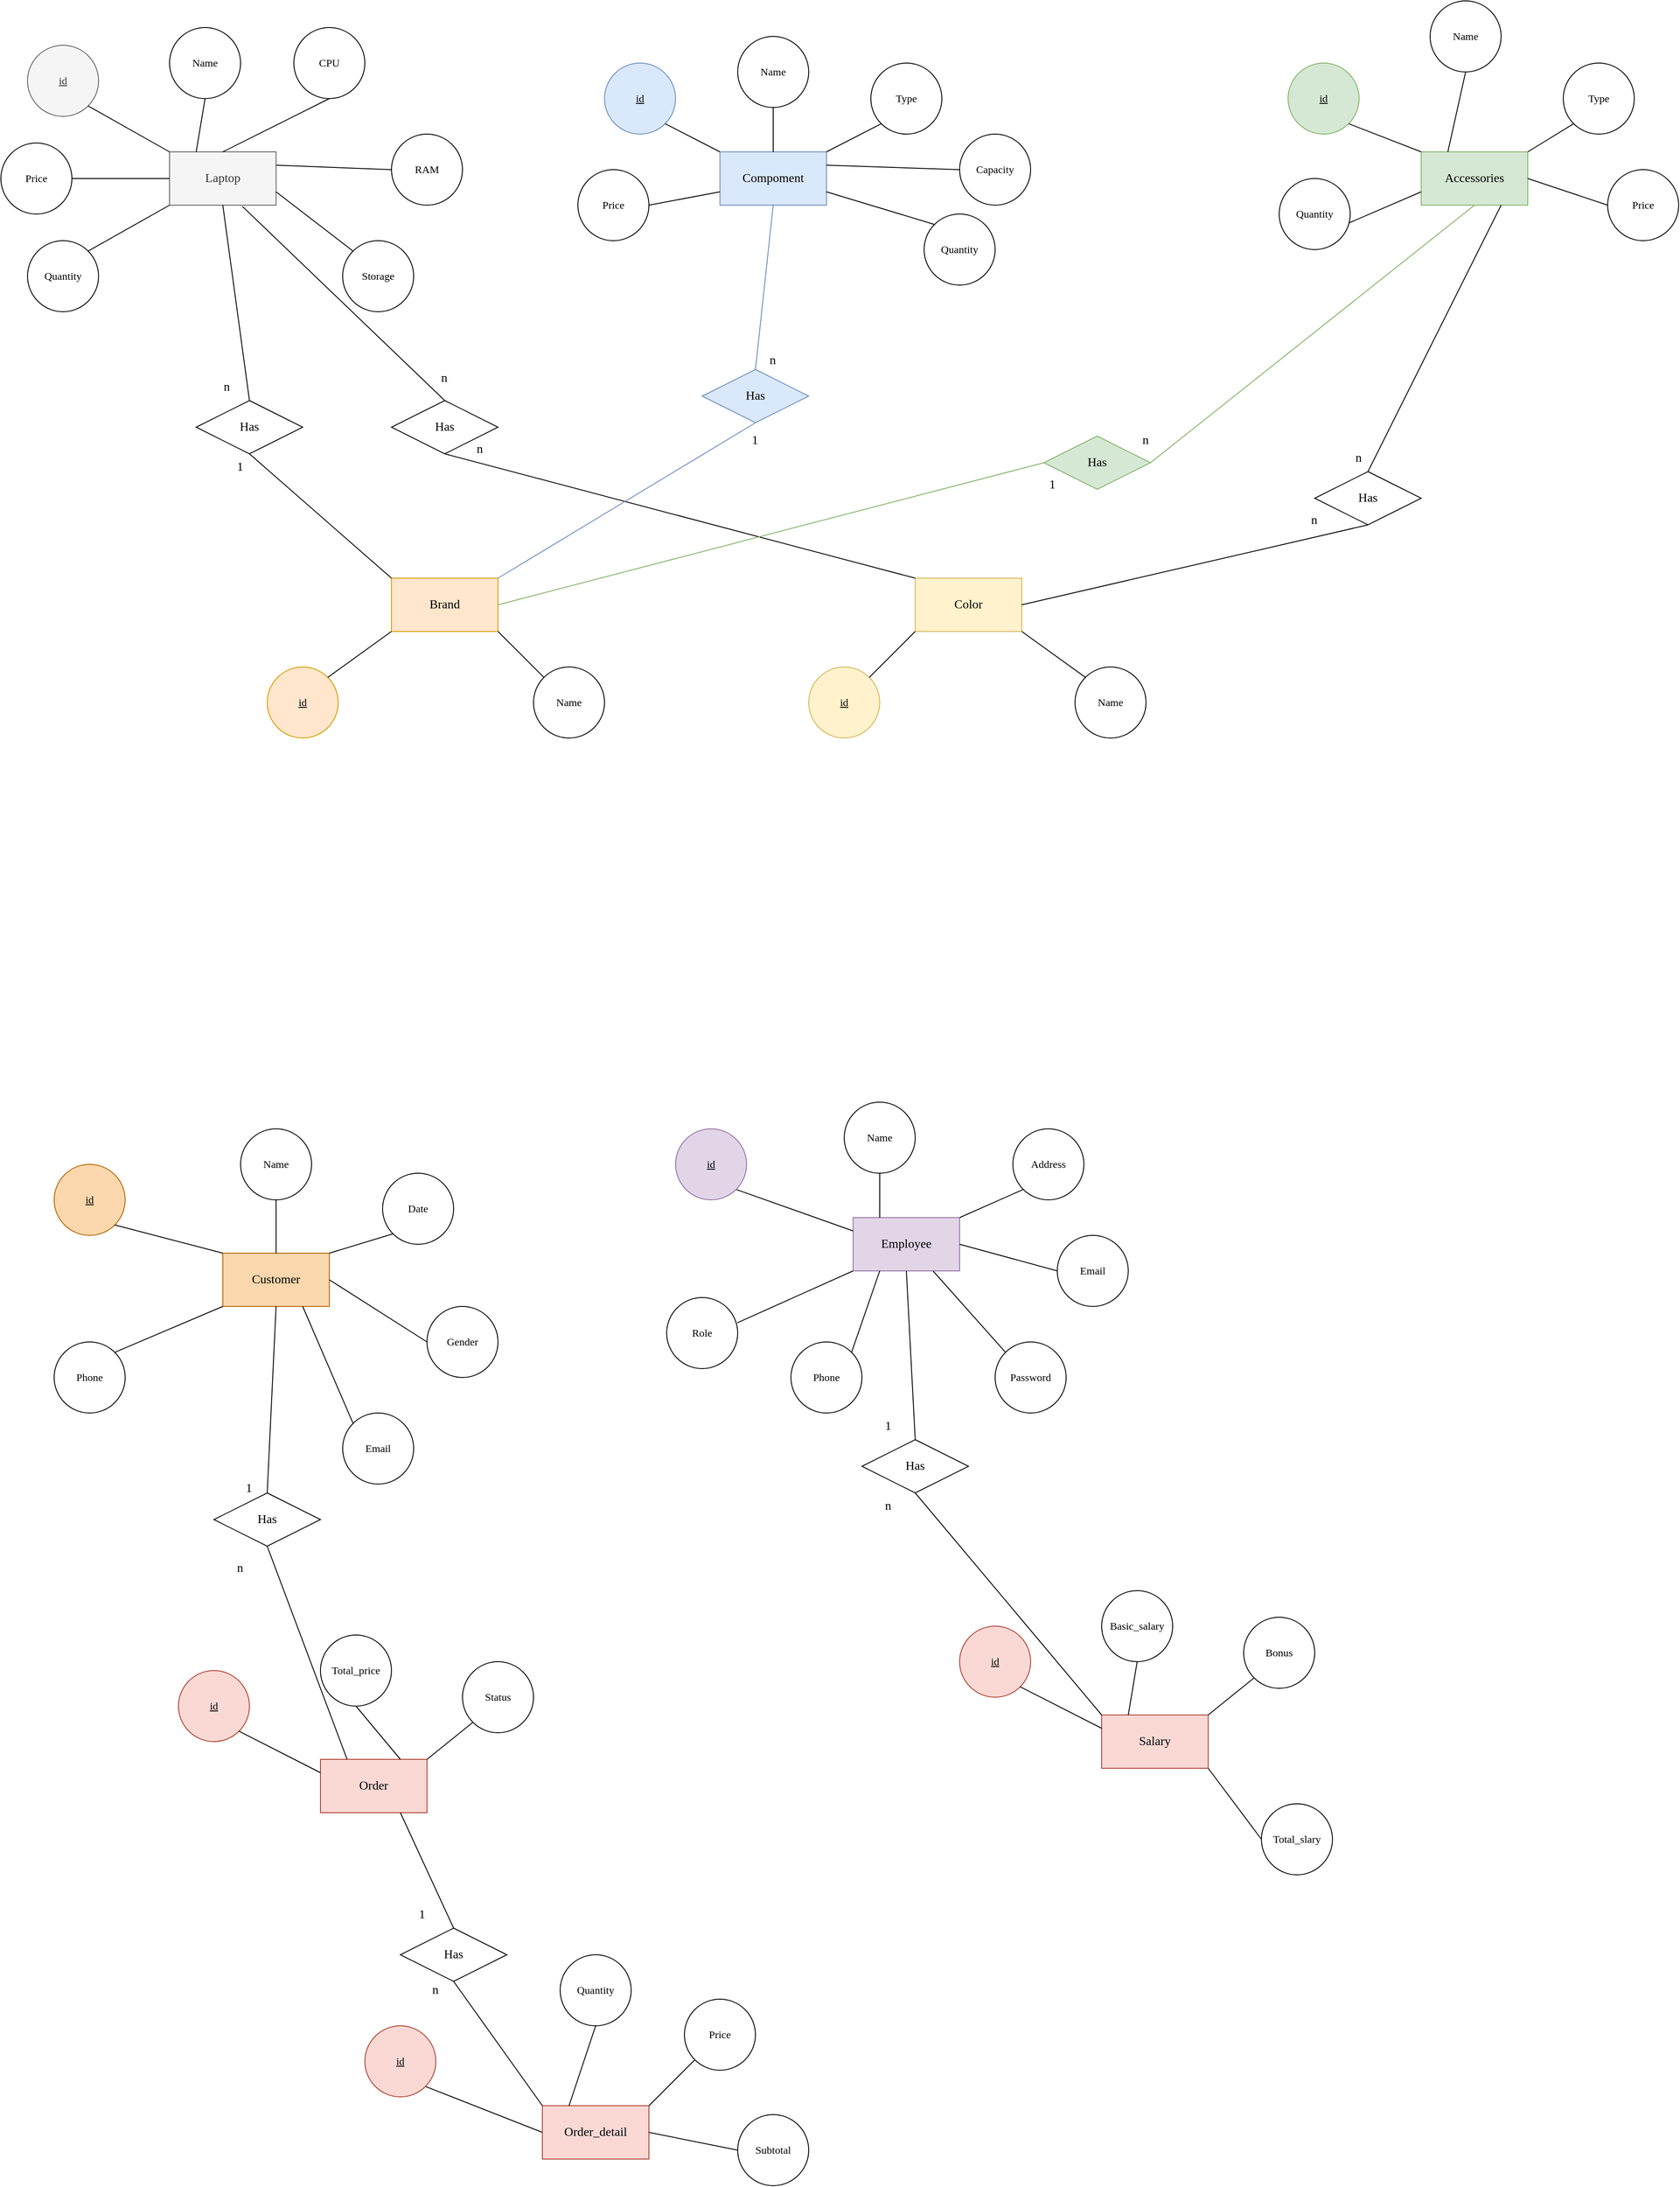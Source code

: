 <mxfile version="26.0.15">
  <diagram name="Page-1" id="Sclz0jZE_Oql-sQ_gy0H">
    <mxGraphModel dx="6586" dy="3144" grid="1" gridSize="10" guides="1" tooltips="1" connect="1" arrows="1" fold="1" page="1" pageScale="1" pageWidth="850" pageHeight="1100" math="0" shadow="0">
      <root>
        <mxCell id="0" />
        <mxCell id="1" parent="0" />
        <mxCell id="-39aGfQmlGwq7Vqm4Gj2-2" value="Laptop" style="rounded=0;whiteSpace=wrap;html=1;fontFamily=Times New Roman;fontSize=14;fillColor=#f5f5f5;fontColor=#333333;strokeColor=#666666;" parent="1" vertex="1">
          <mxGeometry x="-620" y="620" width="120" height="60" as="geometry" />
        </mxCell>
        <mxCell id="-39aGfQmlGwq7Vqm4Gj2-3" value="Compoment" style="rounded=0;whiteSpace=wrap;html=1;fontFamily=Times New Roman;fontSize=14;fillColor=#dae8fc;strokeColor=#6c8ebf;" parent="1" vertex="1">
          <mxGeometry y="620" width="120" height="60" as="geometry" />
        </mxCell>
        <mxCell id="-39aGfQmlGwq7Vqm4Gj2-4" value="Accessories" style="rounded=0;whiteSpace=wrap;html=1;fontFamily=Times New Roman;fontSize=14;fillColor=#d5e8d4;strokeColor=#82b366;" parent="1" vertex="1">
          <mxGeometry x="790" y="620" width="120" height="60" as="geometry" />
        </mxCell>
        <mxCell id="-39aGfQmlGwq7Vqm4Gj2-5" value="Brand" style="rounded=0;whiteSpace=wrap;html=1;fontFamily=Times New Roman;fontSize=14;fillColor=#ffe6cc;strokeColor=#d79b00;" parent="1" vertex="1">
          <mxGeometry x="-370" y="1100" width="120" height="60" as="geometry" />
        </mxCell>
        <mxCell id="-39aGfQmlGwq7Vqm4Gj2-6" value="Color" style="rounded=0;whiteSpace=wrap;html=1;fontFamily=Times New Roman;fontSize=14;fillColor=#fff2cc;strokeColor=#d6b656;" parent="1" vertex="1">
          <mxGeometry x="220" y="1100" width="120" height="60" as="geometry" />
        </mxCell>
        <mxCell id="-39aGfQmlGwq7Vqm4Gj2-8" value="Customer" style="rounded=0;whiteSpace=wrap;html=1;fontFamily=Times New Roman;fontSize=14;fillColor=#fad7ac;strokeColor=#b46504;" parent="1" vertex="1">
          <mxGeometry x="-560" y="1860" width="120" height="60" as="geometry" />
        </mxCell>
        <mxCell id="-39aGfQmlGwq7Vqm4Gj2-10" value="Employee" style="rounded=0;whiteSpace=wrap;html=1;fontFamily=Times New Roman;fontSize=14;fillColor=#e1d5e7;strokeColor=#9673a6;" parent="1" vertex="1">
          <mxGeometry x="150" y="1820" width="120" height="60" as="geometry" />
        </mxCell>
        <mxCell id="-39aGfQmlGwq7Vqm4Gj2-15" value="&lt;u&gt;id&lt;/u&gt;" style="ellipse;whiteSpace=wrap;html=1;align=center;fontFamily=Times New Roman;fillColor=#f5f5f5;fontColor=#333333;strokeColor=#666666;" parent="1" vertex="1">
          <mxGeometry x="-780" y="500" width="80" height="80" as="geometry" />
        </mxCell>
        <mxCell id="-39aGfQmlGwq7Vqm4Gj2-16" value="Name" style="ellipse;whiteSpace=wrap;html=1;align=center;fontFamily=Times New Roman;" parent="1" vertex="1">
          <mxGeometry x="-620" y="480" width="80" height="80" as="geometry" />
        </mxCell>
        <mxCell id="-39aGfQmlGwq7Vqm4Gj2-18" value="CPU" style="ellipse;whiteSpace=wrap;html=1;align=center;fontFamily=Times New Roman;" parent="1" vertex="1">
          <mxGeometry x="-480" y="480" width="80" height="80" as="geometry" />
        </mxCell>
        <mxCell id="-39aGfQmlGwq7Vqm4Gj2-19" value="RAM" style="ellipse;whiteSpace=wrap;html=1;align=center;fontFamily=Times New Roman;" parent="1" vertex="1">
          <mxGeometry x="-370" y="600" width="80" height="80" as="geometry" />
        </mxCell>
        <mxCell id="-39aGfQmlGwq7Vqm4Gj2-20" value="Storage" style="ellipse;whiteSpace=wrap;html=1;align=center;fontFamily=Times New Roman;" parent="1" vertex="1">
          <mxGeometry x="-425" y="720" width="80" height="80" as="geometry" />
        </mxCell>
        <mxCell id="-39aGfQmlGwq7Vqm4Gj2-21" value="Price" style="ellipse;whiteSpace=wrap;html=1;align=center;fontFamily=Times New Roman;" parent="1" vertex="1">
          <mxGeometry x="-810" y="610" width="80" height="80" as="geometry" />
        </mxCell>
        <mxCell id="-39aGfQmlGwq7Vqm4Gj2-22" value="Quantity" style="ellipse;whiteSpace=wrap;html=1;align=center;fontFamily=Times New Roman;" parent="1" vertex="1">
          <mxGeometry x="-780" y="720" width="80" height="80" as="geometry" />
        </mxCell>
        <mxCell id="-39aGfQmlGwq7Vqm4Gj2-23" value="&lt;u&gt;id&lt;/u&gt;" style="ellipse;whiteSpace=wrap;html=1;align=center;fontFamily=Times New Roman;fillColor=#dae8fc;strokeColor=#6c8ebf;" parent="1" vertex="1">
          <mxGeometry x="-130" y="520" width="80" height="80" as="geometry" />
        </mxCell>
        <mxCell id="-39aGfQmlGwq7Vqm4Gj2-24" value="Name" style="ellipse;whiteSpace=wrap;html=1;align=center;fontFamily=Times New Roman;" parent="1" vertex="1">
          <mxGeometry x="20" y="490" width="80" height="80" as="geometry" />
        </mxCell>
        <mxCell id="-39aGfQmlGwq7Vqm4Gj2-25" value="Type" style="ellipse;whiteSpace=wrap;html=1;align=center;fontFamily=Times New Roman;" parent="1" vertex="1">
          <mxGeometry x="170" y="520" width="80" height="80" as="geometry" />
        </mxCell>
        <mxCell id="-39aGfQmlGwq7Vqm4Gj2-26" value="Capacity" style="ellipse;whiteSpace=wrap;html=1;align=center;fontFamily=Times New Roman;" parent="1" vertex="1">
          <mxGeometry x="270" y="600" width="80" height="80" as="geometry" />
        </mxCell>
        <mxCell id="-39aGfQmlGwq7Vqm4Gj2-27" value="Price" style="ellipse;whiteSpace=wrap;html=1;align=center;fontFamily=Times New Roman;" parent="1" vertex="1">
          <mxGeometry x="-160" y="640" width="80" height="80" as="geometry" />
        </mxCell>
        <mxCell id="-39aGfQmlGwq7Vqm4Gj2-28" value="Quantity" style="ellipse;whiteSpace=wrap;html=1;align=center;fontFamily=Times New Roman;" parent="1" vertex="1">
          <mxGeometry x="230" y="690" width="80" height="80" as="geometry" />
        </mxCell>
        <mxCell id="-39aGfQmlGwq7Vqm4Gj2-30" value="&lt;u&gt;id&lt;/u&gt;" style="ellipse;whiteSpace=wrap;html=1;align=center;fontFamily=Times New Roman;fillColor=#d5e8d4;strokeColor=#82b366;" parent="1" vertex="1">
          <mxGeometry x="640" y="520" width="80" height="80" as="geometry" />
        </mxCell>
        <mxCell id="-39aGfQmlGwq7Vqm4Gj2-31" value="Name" style="ellipse;whiteSpace=wrap;html=1;align=center;fontFamily=Times New Roman;" parent="1" vertex="1">
          <mxGeometry x="800" y="450" width="80" height="80" as="geometry" />
        </mxCell>
        <mxCell id="-39aGfQmlGwq7Vqm4Gj2-32" value="Type" style="ellipse;whiteSpace=wrap;html=1;align=center;fontFamily=Times New Roman;" parent="1" vertex="1">
          <mxGeometry x="950" y="520" width="80" height="80" as="geometry" />
        </mxCell>
        <mxCell id="-39aGfQmlGwq7Vqm4Gj2-33" value="Price" style="ellipse;whiteSpace=wrap;html=1;align=center;fontFamily=Times New Roman;" parent="1" vertex="1">
          <mxGeometry x="1000" y="640" width="80" height="80" as="geometry" />
        </mxCell>
        <mxCell id="-39aGfQmlGwq7Vqm4Gj2-35" value="Quantity" style="ellipse;whiteSpace=wrap;html=1;align=center;fontFamily=Times New Roman;" parent="1" vertex="1">
          <mxGeometry x="630" y="650" width="80" height="80" as="geometry" />
        </mxCell>
        <mxCell id="-39aGfQmlGwq7Vqm4Gj2-36" value="&lt;u&gt;id&lt;/u&gt;" style="ellipse;whiteSpace=wrap;html=1;align=center;fontFamily=Times New Roman;fillColor=#ffe6cc;strokeColor=#d79b00;" parent="1" vertex="1">
          <mxGeometry x="-510" y="1200" width="80" height="80" as="geometry" />
        </mxCell>
        <mxCell id="-39aGfQmlGwq7Vqm4Gj2-37" value="Name" style="ellipse;whiteSpace=wrap;html=1;align=center;fontFamily=Times New Roman;" parent="1" vertex="1">
          <mxGeometry x="-210" y="1200" width="80" height="80" as="geometry" />
        </mxCell>
        <mxCell id="-39aGfQmlGwq7Vqm4Gj2-38" value="&lt;u&gt;id&lt;/u&gt;" style="ellipse;whiteSpace=wrap;html=1;align=center;fontFamily=Times New Roman;fillColor=#fff2cc;strokeColor=#d6b656;" parent="1" vertex="1">
          <mxGeometry x="100" y="1200" width="80" height="80" as="geometry" />
        </mxCell>
        <mxCell id="-39aGfQmlGwq7Vqm4Gj2-39" value="Name" style="ellipse;whiteSpace=wrap;html=1;align=center;fontFamily=Times New Roman;" parent="1" vertex="1">
          <mxGeometry x="400" y="1200" width="80" height="80" as="geometry" />
        </mxCell>
        <mxCell id="-39aGfQmlGwq7Vqm4Gj2-40" value="" style="endArrow=none;html=1;rounded=0;exitX=1;exitY=1;exitDx=0;exitDy=0;entryX=0;entryY=0;entryDx=0;entryDy=0;" parent="1" source="-39aGfQmlGwq7Vqm4Gj2-15" target="-39aGfQmlGwq7Vqm4Gj2-2" edge="1">
          <mxGeometry relative="1" as="geometry">
            <mxPoint x="80" y="900" as="sourcePoint" />
            <mxPoint x="240" y="900" as="targetPoint" />
          </mxGeometry>
        </mxCell>
        <mxCell id="-39aGfQmlGwq7Vqm4Gj2-41" value="" style="endArrow=none;html=1;rounded=0;exitX=0.5;exitY=1;exitDx=0;exitDy=0;entryX=0.25;entryY=0;entryDx=0;entryDy=0;" parent="1" source="-39aGfQmlGwq7Vqm4Gj2-16" target="-39aGfQmlGwq7Vqm4Gj2-2" edge="1">
          <mxGeometry relative="1" as="geometry">
            <mxPoint x="-702" y="578" as="sourcePoint" />
            <mxPoint x="-610" y="630" as="targetPoint" />
          </mxGeometry>
        </mxCell>
        <mxCell id="-39aGfQmlGwq7Vqm4Gj2-42" value="" style="endArrow=none;html=1;rounded=0;exitX=0.5;exitY=1;exitDx=0;exitDy=0;entryX=0.5;entryY=0;entryDx=0;entryDy=0;" parent="1" source="-39aGfQmlGwq7Vqm4Gj2-18" target="-39aGfQmlGwq7Vqm4Gj2-2" edge="1">
          <mxGeometry relative="1" as="geometry">
            <mxPoint x="-570" y="570" as="sourcePoint" />
            <mxPoint x="-580" y="630" as="targetPoint" />
          </mxGeometry>
        </mxCell>
        <mxCell id="-39aGfQmlGwq7Vqm4Gj2-43" value="" style="endArrow=none;html=1;rounded=0;exitX=0;exitY=0.5;exitDx=0;exitDy=0;entryX=1;entryY=0.25;entryDx=0;entryDy=0;" parent="1" source="-39aGfQmlGwq7Vqm4Gj2-19" target="-39aGfQmlGwq7Vqm4Gj2-2" edge="1">
          <mxGeometry relative="1" as="geometry">
            <mxPoint x="-430" y="570" as="sourcePoint" />
            <mxPoint x="-550" y="630" as="targetPoint" />
          </mxGeometry>
        </mxCell>
        <mxCell id="-39aGfQmlGwq7Vqm4Gj2-44" value="" style="endArrow=none;html=1;rounded=0;exitX=0;exitY=0;exitDx=0;exitDy=0;entryX=1;entryY=0.75;entryDx=0;entryDy=0;" parent="1" source="-39aGfQmlGwq7Vqm4Gj2-20" target="-39aGfQmlGwq7Vqm4Gj2-2" edge="1">
          <mxGeometry relative="1" as="geometry">
            <mxPoint x="-360" y="650" as="sourcePoint" />
            <mxPoint x="-490" y="645" as="targetPoint" />
          </mxGeometry>
        </mxCell>
        <mxCell id="-39aGfQmlGwq7Vqm4Gj2-45" value="" style="endArrow=none;html=1;rounded=0;exitX=1;exitY=0;exitDx=0;exitDy=0;entryX=0;entryY=1;entryDx=0;entryDy=0;" parent="1" source="-39aGfQmlGwq7Vqm4Gj2-22" target="-39aGfQmlGwq7Vqm4Gj2-2" edge="1">
          <mxGeometry relative="1" as="geometry">
            <mxPoint x="-403" y="742" as="sourcePoint" />
            <mxPoint x="-490" y="675" as="targetPoint" />
          </mxGeometry>
        </mxCell>
        <mxCell id="-39aGfQmlGwq7Vqm4Gj2-46" value="" style="endArrow=none;html=1;rounded=0;exitX=1;exitY=0.5;exitDx=0;exitDy=0;entryX=0;entryY=0.5;entryDx=0;entryDy=0;" parent="1" source="-39aGfQmlGwq7Vqm4Gj2-21" target="-39aGfQmlGwq7Vqm4Gj2-2" edge="1">
          <mxGeometry relative="1" as="geometry">
            <mxPoint x="-702" y="742" as="sourcePoint" />
            <mxPoint x="-610" y="690" as="targetPoint" />
          </mxGeometry>
        </mxCell>
        <mxCell id="-39aGfQmlGwq7Vqm4Gj2-47" value="" style="endArrow=none;html=1;rounded=0;exitX=0;exitY=0;exitDx=0;exitDy=0;entryX=0.5;entryY=1;entryDx=0;entryDy=0;" parent="1" source="-39aGfQmlGwq7Vqm4Gj2-5" target="-39aGfQmlGwq7Vqm4Gj2-50" edge="1">
          <mxGeometry relative="1" as="geometry">
            <mxPoint x="197" y="957" as="sourcePoint" />
            <mxPoint x="110" y="890" as="targetPoint" />
          </mxGeometry>
        </mxCell>
        <mxCell id="-39aGfQmlGwq7Vqm4Gj2-48" value="" style="endArrow=none;html=1;rounded=0;exitX=0;exitY=1;exitDx=0;exitDy=0;entryX=1;entryY=0;entryDx=0;entryDy=0;" parent="1" source="-39aGfQmlGwq7Vqm4Gj2-5" target="-39aGfQmlGwq7Vqm4Gj2-36" edge="1">
          <mxGeometry relative="1" as="geometry">
            <mxPoint x="207" y="967" as="sourcePoint" />
            <mxPoint x="120" y="900" as="targetPoint" />
          </mxGeometry>
        </mxCell>
        <mxCell id="-39aGfQmlGwq7Vqm4Gj2-49" value="" style="endArrow=none;html=1;rounded=0;exitX=1;exitY=1;exitDx=0;exitDy=0;entryX=0;entryY=0;entryDx=0;entryDy=0;" parent="1" source="-39aGfQmlGwq7Vqm4Gj2-5" target="-39aGfQmlGwq7Vqm4Gj2-37" edge="1">
          <mxGeometry relative="1" as="geometry">
            <mxPoint x="-360" y="1170" as="sourcePoint" />
            <mxPoint x="-432" y="1222" as="targetPoint" />
          </mxGeometry>
        </mxCell>
        <mxCell id="-39aGfQmlGwq7Vqm4Gj2-50" value="Has" style="shape=rhombus;perimeter=rhombusPerimeter;whiteSpace=wrap;html=1;align=center;fontFamily=Times New Roman;fontSize=14;" parent="1" vertex="1">
          <mxGeometry x="-590" y="900" width="120" height="60" as="geometry" />
        </mxCell>
        <mxCell id="-39aGfQmlGwq7Vqm4Gj2-51" value="" style="endArrow=none;html=1;rounded=0;exitX=0.5;exitY=0;exitDx=0;exitDy=0;entryX=0.5;entryY=1;entryDx=0;entryDy=0;" parent="1" source="-39aGfQmlGwq7Vqm4Gj2-50" target="-39aGfQmlGwq7Vqm4Gj2-2" edge="1">
          <mxGeometry relative="1" as="geometry">
            <mxPoint x="207" y="967" as="sourcePoint" />
            <mxPoint x="120" y="900" as="targetPoint" />
          </mxGeometry>
        </mxCell>
        <mxCell id="-39aGfQmlGwq7Vqm4Gj2-53" value="n" style="text;strokeColor=none;fillColor=none;spacingLeft=4;spacingRight=4;overflow=hidden;rotatable=0;points=[[0,0.5],[1,0.5]];portConstraint=eastwest;fontSize=14;whiteSpace=wrap;html=1;fontFamily=Times New Roman;" parent="1" vertex="1">
          <mxGeometry x="-565" y="870" width="40" height="30" as="geometry" />
        </mxCell>
        <mxCell id="-39aGfQmlGwq7Vqm4Gj2-54" value="1" style="text;strokeColor=none;fillColor=none;spacingLeft=4;spacingRight=4;overflow=hidden;rotatable=0;points=[[0,0.5],[1,0.5]];portConstraint=eastwest;fontSize=14;whiteSpace=wrap;html=1;fontFamily=Times New Roman;" parent="1" vertex="1">
          <mxGeometry x="-550" y="960" width="40" height="30" as="geometry" />
        </mxCell>
        <mxCell id="-39aGfQmlGwq7Vqm4Gj2-56" value="" style="endArrow=none;html=1;rounded=0;entryX=0.683;entryY=1.022;entryDx=0;entryDy=0;entryPerimeter=0;exitX=0.5;exitY=0;exitDx=0;exitDy=0;" parent="1" source="-39aGfQmlGwq7Vqm4Gj2-57" target="-39aGfQmlGwq7Vqm4Gj2-2" edge="1">
          <mxGeometry relative="1" as="geometry">
            <mxPoint x="-370" y="900" as="sourcePoint" />
            <mxPoint x="360" y="820" as="targetPoint" />
          </mxGeometry>
        </mxCell>
        <mxCell id="-39aGfQmlGwq7Vqm4Gj2-57" value="Has" style="shape=rhombus;perimeter=rhombusPerimeter;whiteSpace=wrap;html=1;align=center;fontFamily=Times New Roman;fontSize=14;" parent="1" vertex="1">
          <mxGeometry x="-370" y="900" width="120" height="60" as="geometry" />
        </mxCell>
        <mxCell id="-39aGfQmlGwq7Vqm4Gj2-58" value="" style="endArrow=none;html=1;rounded=0;entryX=0.5;entryY=0;entryDx=0;entryDy=0;exitX=0.75;exitY=1;exitDx=0;exitDy=0;" parent="1" source="-39aGfQmlGwq7Vqm4Gj2-4" target="-39aGfQmlGwq7Vqm4Gj2-83" edge="1">
          <mxGeometry relative="1" as="geometry">
            <mxPoint x="1080" y="1280" as="sourcePoint" />
            <mxPoint x="852" y="1061" as="targetPoint" />
          </mxGeometry>
        </mxCell>
        <mxCell id="-39aGfQmlGwq7Vqm4Gj2-59" value="" style="endArrow=none;html=1;rounded=0;entryX=0.5;entryY=1;entryDx=0;entryDy=0;exitX=0;exitY=0;exitDx=0;exitDy=0;" parent="1" source="-39aGfQmlGwq7Vqm4Gj2-6" target="-39aGfQmlGwq7Vqm4Gj2-57" edge="1">
          <mxGeometry relative="1" as="geometry">
            <mxPoint x="435" y="1049.5" as="sourcePoint" />
            <mxPoint x="207" y="830.5" as="targetPoint" />
          </mxGeometry>
        </mxCell>
        <mxCell id="-39aGfQmlGwq7Vqm4Gj2-60" value="n" style="text;strokeColor=none;fillColor=none;spacingLeft=4;spacingRight=4;overflow=hidden;rotatable=0;points=[[0,0.5],[1,0.5]];portConstraint=eastwest;fontSize=14;whiteSpace=wrap;html=1;fontFamily=Times New Roman;" parent="1" vertex="1">
          <mxGeometry x="-320" y="860" width="40" height="30" as="geometry" />
        </mxCell>
        <mxCell id="-39aGfQmlGwq7Vqm4Gj2-61" value="n" style="text;strokeColor=none;fillColor=none;spacingLeft=4;spacingRight=4;overflow=hidden;rotatable=0;points=[[0,0.5],[1,0.5]];portConstraint=eastwest;fontSize=14;whiteSpace=wrap;html=1;fontFamily=Times New Roman;" parent="1" vertex="1">
          <mxGeometry x="-280" y="940" width="40" height="30" as="geometry" />
        </mxCell>
        <mxCell id="-39aGfQmlGwq7Vqm4Gj2-62" value="" style="endArrow=none;html=1;rounded=0;entryX=1;entryY=0;entryDx=0;entryDy=0;exitX=0;exitY=1;exitDx=0;exitDy=0;" parent="1" source="-39aGfQmlGwq7Vqm4Gj2-6" target="-39aGfQmlGwq7Vqm4Gj2-38" edge="1">
          <mxGeometry relative="1" as="geometry">
            <mxPoint x="435" y="1049.5" as="sourcePoint" />
            <mxPoint x="207" y="830.5" as="targetPoint" />
          </mxGeometry>
        </mxCell>
        <mxCell id="-39aGfQmlGwq7Vqm4Gj2-63" value="" style="endArrow=none;html=1;rounded=0;entryX=0;entryY=0;entryDx=0;entryDy=0;exitX=1;exitY=1;exitDx=0;exitDy=0;" parent="1" source="-39aGfQmlGwq7Vqm4Gj2-6" target="-39aGfQmlGwq7Vqm4Gj2-39" edge="1">
          <mxGeometry relative="1" as="geometry">
            <mxPoint x="230" y="1170" as="sourcePoint" />
            <mxPoint x="178" y="1222" as="targetPoint" />
          </mxGeometry>
        </mxCell>
        <mxCell id="-39aGfQmlGwq7Vqm4Gj2-64" value="" style="endArrow=none;html=1;rounded=0;entryX=1;entryY=1;entryDx=0;entryDy=0;exitX=0;exitY=0;exitDx=0;exitDy=0;" parent="1" source="-39aGfQmlGwq7Vqm4Gj2-3" target="-39aGfQmlGwq7Vqm4Gj2-23" edge="1">
          <mxGeometry relative="1" as="geometry">
            <mxPoint x="435" y="1049.5" as="sourcePoint" />
            <mxPoint x="207" y="830.5" as="targetPoint" />
          </mxGeometry>
        </mxCell>
        <mxCell id="-39aGfQmlGwq7Vqm4Gj2-65" value="" style="endArrow=none;html=1;rounded=0;entryX=0.5;entryY=1;entryDx=0;entryDy=0;exitX=0.5;exitY=0;exitDx=0;exitDy=0;" parent="1" source="-39aGfQmlGwq7Vqm4Gj2-3" target="-39aGfQmlGwq7Vqm4Gj2-24" edge="1">
          <mxGeometry relative="1" as="geometry">
            <mxPoint x="10" y="630" as="sourcePoint" />
            <mxPoint x="-52" y="598" as="targetPoint" />
          </mxGeometry>
        </mxCell>
        <mxCell id="-39aGfQmlGwq7Vqm4Gj2-66" value="" style="endArrow=none;html=1;rounded=0;entryX=0;entryY=1;entryDx=0;entryDy=0;exitX=1;exitY=0;exitDx=0;exitDy=0;" parent="1" source="-39aGfQmlGwq7Vqm4Gj2-3" target="-39aGfQmlGwq7Vqm4Gj2-25" edge="1">
          <mxGeometry relative="1" as="geometry">
            <mxPoint x="70" y="630" as="sourcePoint" />
            <mxPoint x="70" y="580" as="targetPoint" />
          </mxGeometry>
        </mxCell>
        <mxCell id="-39aGfQmlGwq7Vqm4Gj2-67" value="" style="endArrow=none;html=1;rounded=0;entryX=0;entryY=0.5;entryDx=0;entryDy=0;exitX=1;exitY=0.25;exitDx=0;exitDy=0;" parent="1" source="-39aGfQmlGwq7Vqm4Gj2-3" target="-39aGfQmlGwq7Vqm4Gj2-26" edge="1">
          <mxGeometry relative="1" as="geometry">
            <mxPoint x="130" y="630" as="sourcePoint" />
            <mxPoint x="192" y="598" as="targetPoint" />
          </mxGeometry>
        </mxCell>
        <mxCell id="-39aGfQmlGwq7Vqm4Gj2-68" value="" style="endArrow=none;html=1;rounded=0;entryX=0;entryY=0;entryDx=0;entryDy=0;exitX=1;exitY=0.75;exitDx=0;exitDy=0;" parent="1" source="-39aGfQmlGwq7Vqm4Gj2-3" target="-39aGfQmlGwq7Vqm4Gj2-28" edge="1">
          <mxGeometry relative="1" as="geometry">
            <mxPoint x="130" y="645" as="sourcePoint" />
            <mxPoint x="280" y="650" as="targetPoint" />
          </mxGeometry>
        </mxCell>
        <mxCell id="-39aGfQmlGwq7Vqm4Gj2-69" value="" style="endArrow=none;html=1;rounded=0;entryX=0;entryY=0.75;entryDx=0;entryDy=0;exitX=1;exitY=0.5;exitDx=0;exitDy=0;" parent="1" source="-39aGfQmlGwq7Vqm4Gj2-27" target="-39aGfQmlGwq7Vqm4Gj2-3" edge="1">
          <mxGeometry relative="1" as="geometry">
            <mxPoint x="130" y="675" as="sourcePoint" />
            <mxPoint x="252" y="712" as="targetPoint" />
          </mxGeometry>
        </mxCell>
        <mxCell id="-39aGfQmlGwq7Vqm4Gj2-70" value="" style="endArrow=none;html=1;rounded=0;exitX=0.5;exitY=1;exitDx=0;exitDy=0;entryX=1;entryY=0;entryDx=0;entryDy=0;fillColor=#dae8fc;strokeColor=#6c8ebf;" parent="1" source="-39aGfQmlGwq7Vqm4Gj2-71" target="-39aGfQmlGwq7Vqm4Gj2-5" edge="1">
          <mxGeometry relative="1" as="geometry">
            <mxPoint x="435" y="1049.5" as="sourcePoint" />
            <mxPoint x="207" y="890" as="targetPoint" />
          </mxGeometry>
        </mxCell>
        <mxCell id="-39aGfQmlGwq7Vqm4Gj2-71" value="Has" style="shape=rhombus;perimeter=rhombusPerimeter;whiteSpace=wrap;html=1;align=center;fontFamily=Times New Roman;fontSize=14;fillColor=#dae8fc;strokeColor=#6c8ebf;" parent="1" vertex="1">
          <mxGeometry x="-20" y="865" width="120" height="60" as="geometry" />
        </mxCell>
        <mxCell id="-39aGfQmlGwq7Vqm4Gj2-72" value="" style="endArrow=none;html=1;rounded=0;entryX=0.5;entryY=1;entryDx=0;entryDy=0;exitX=0.5;exitY=0;exitDx=0;exitDy=0;fillColor=#dae8fc;strokeColor=#6c8ebf;" parent="1" source="-39aGfQmlGwq7Vqm4Gj2-71" target="-39aGfQmlGwq7Vqm4Gj2-3" edge="1">
          <mxGeometry relative="1" as="geometry">
            <mxPoint x="435" y="1049.5" as="sourcePoint" />
            <mxPoint x="207" y="830.5" as="targetPoint" />
          </mxGeometry>
        </mxCell>
        <mxCell id="-39aGfQmlGwq7Vqm4Gj2-73" value="1" style="text;strokeColor=none;fillColor=none;spacingLeft=4;spacingRight=4;overflow=hidden;rotatable=0;points=[[0,0.5],[1,0.5]];portConstraint=eastwest;fontSize=14;whiteSpace=wrap;html=1;fontFamily=Times New Roman;" parent="1" vertex="1">
          <mxGeometry x="30" y="930" width="40" height="30" as="geometry" />
        </mxCell>
        <mxCell id="-39aGfQmlGwq7Vqm4Gj2-74" value="n" style="text;strokeColor=none;fillColor=none;spacingLeft=4;spacingRight=4;overflow=hidden;rotatable=0;points=[[0,0.5],[1,0.5]];portConstraint=eastwest;fontSize=14;whiteSpace=wrap;html=1;fontFamily=Times New Roman;" parent="1" vertex="1">
          <mxGeometry x="50" y="840" width="40" height="30" as="geometry" />
        </mxCell>
        <mxCell id="-39aGfQmlGwq7Vqm4Gj2-75" value="" style="endArrow=none;html=1;rounded=0;entryX=1;entryY=1;entryDx=0;entryDy=0;exitX=0;exitY=0;exitDx=0;exitDy=0;" parent="1" source="-39aGfQmlGwq7Vqm4Gj2-4" target="-39aGfQmlGwq7Vqm4Gj2-30" edge="1">
          <mxGeometry relative="1" as="geometry">
            <mxPoint x="435" y="1049.5" as="sourcePoint" />
            <mxPoint x="207" y="830.5" as="targetPoint" />
          </mxGeometry>
        </mxCell>
        <mxCell id="-39aGfQmlGwq7Vqm4Gj2-76" value="" style="endArrow=none;html=1;rounded=0;entryX=0.5;entryY=1;entryDx=0;entryDy=0;exitX=0.25;exitY=0;exitDx=0;exitDy=0;" parent="1" source="-39aGfQmlGwq7Vqm4Gj2-4" target="-39aGfQmlGwq7Vqm4Gj2-31" edge="1">
          <mxGeometry relative="1" as="geometry">
            <mxPoint x="800" y="630" as="sourcePoint" />
            <mxPoint x="718" y="598" as="targetPoint" />
          </mxGeometry>
        </mxCell>
        <mxCell id="-39aGfQmlGwq7Vqm4Gj2-77" value="" style="endArrow=none;html=1;rounded=0;entryX=0;entryY=1;entryDx=0;entryDy=0;exitX=1;exitY=0;exitDx=0;exitDy=0;" parent="1" source="-39aGfQmlGwq7Vqm4Gj2-4" target="-39aGfQmlGwq7Vqm4Gj2-32" edge="1">
          <mxGeometry relative="1" as="geometry">
            <mxPoint x="830" y="630" as="sourcePoint" />
            <mxPoint x="850" y="540" as="targetPoint" />
          </mxGeometry>
        </mxCell>
        <mxCell id="-39aGfQmlGwq7Vqm4Gj2-78" value="" style="endArrow=none;html=1;rounded=0;entryX=0;entryY=0.5;entryDx=0;entryDy=0;exitX=1;exitY=0.5;exitDx=0;exitDy=0;" parent="1" source="-39aGfQmlGwq7Vqm4Gj2-4" target="-39aGfQmlGwq7Vqm4Gj2-33" edge="1">
          <mxGeometry relative="1" as="geometry">
            <mxPoint x="920" y="630" as="sourcePoint" />
            <mxPoint x="972" y="598" as="targetPoint" />
          </mxGeometry>
        </mxCell>
        <mxCell id="-39aGfQmlGwq7Vqm4Gj2-79" value="" style="endArrow=none;html=1;rounded=0;entryX=0;entryY=0.75;entryDx=0;entryDy=0;exitX=0.983;exitY=0.625;exitDx=0;exitDy=0;exitPerimeter=0;" parent="1" source="-39aGfQmlGwq7Vqm4Gj2-35" target="-39aGfQmlGwq7Vqm4Gj2-4" edge="1">
          <mxGeometry relative="1" as="geometry">
            <mxPoint x="920" y="660" as="sourcePoint" />
            <mxPoint x="1010" y="690" as="targetPoint" />
          </mxGeometry>
        </mxCell>
        <mxCell id="-39aGfQmlGwq7Vqm4Gj2-80" value="" style="endArrow=none;html=1;rounded=0;entryX=1;entryY=0.5;entryDx=0;entryDy=0;exitX=0;exitY=0.5;exitDx=0;exitDy=0;fillColor=#d5e8d4;strokeColor=#82b366;" parent="1" source="-39aGfQmlGwq7Vqm4Gj2-81" target="-39aGfQmlGwq7Vqm4Gj2-5" edge="1">
          <mxGeometry relative="1" as="geometry">
            <mxPoint x="538" y="1219" as="sourcePoint" />
            <mxPoint x="310" y="1000" as="targetPoint" />
          </mxGeometry>
        </mxCell>
        <mxCell id="-39aGfQmlGwq7Vqm4Gj2-81" value="Has" style="shape=rhombus;perimeter=rhombusPerimeter;whiteSpace=wrap;html=1;align=center;fontFamily=Times New Roman;fontSize=14;fillColor=#d5e8d4;strokeColor=#82b366;" parent="1" vertex="1">
          <mxGeometry x="365" y="940" width="120" height="60" as="geometry" />
        </mxCell>
        <mxCell id="-39aGfQmlGwq7Vqm4Gj2-82" value="" style="endArrow=none;html=1;rounded=0;entryX=1;entryY=0.5;entryDx=0;entryDy=0;exitX=0.5;exitY=1;exitDx=0;exitDy=0;fillColor=#d5e8d4;strokeColor=#82b366;" parent="1" source="-39aGfQmlGwq7Vqm4Gj2-4" target="-39aGfQmlGwq7Vqm4Gj2-81" edge="1">
          <mxGeometry relative="1" as="geometry">
            <mxPoint x="1090" y="1290" as="sourcePoint" />
            <mxPoint x="862" y="1071" as="targetPoint" />
          </mxGeometry>
        </mxCell>
        <mxCell id="-39aGfQmlGwq7Vqm4Gj2-83" value="Has" style="shape=rhombus;perimeter=rhombusPerimeter;whiteSpace=wrap;html=1;align=center;fontFamily=Times New Roman;fontSize=14;" parent="1" vertex="1">
          <mxGeometry x="670" y="980" width="120" height="60" as="geometry" />
        </mxCell>
        <mxCell id="-39aGfQmlGwq7Vqm4Gj2-84" value="" style="endArrow=none;html=1;rounded=0;entryX=1;entryY=0.5;entryDx=0;entryDy=0;exitX=0.5;exitY=1;exitDx=0;exitDy=0;" parent="1" source="-39aGfQmlGwq7Vqm4Gj2-83" target="-39aGfQmlGwq7Vqm4Gj2-6" edge="1">
          <mxGeometry relative="1" as="geometry">
            <mxPoint x="1090" y="1290" as="sourcePoint" />
            <mxPoint x="862" y="1071" as="targetPoint" />
          </mxGeometry>
        </mxCell>
        <mxCell id="-39aGfQmlGwq7Vqm4Gj2-85" value="" style="endArrow=none;html=1;rounded=0;entryX=1;entryY=1;entryDx=0;entryDy=0;exitX=0;exitY=0.5;exitDx=0;exitDy=0;" parent="1" edge="1" target="4Ifun2rpdEGk2oc76qXA-32" source="4Ifun2rpdEGk2oc76qXA-31">
          <mxGeometry relative="1" as="geometry">
            <mxPoint x="319" y="3469" as="sourcePoint" />
            <mxPoint x="101" y="3100" as="targetPoint" />
          </mxGeometry>
        </mxCell>
        <mxCell id="-39aGfQmlGwq7Vqm4Gj2-86" value="1" style="text;strokeColor=none;fillColor=none;spacingLeft=4;spacingRight=4;overflow=hidden;rotatable=0;points=[[0,0.5],[1,0.5]];portConstraint=eastwest;fontSize=14;whiteSpace=wrap;html=1;fontFamily=Times New Roman;" parent="1" vertex="1">
          <mxGeometry x="365" y="980" width="40" height="30" as="geometry" />
        </mxCell>
        <mxCell id="-39aGfQmlGwq7Vqm4Gj2-87" value="n" style="text;strokeColor=none;fillColor=none;spacingLeft=4;spacingRight=4;overflow=hidden;rotatable=0;points=[[0,0.5],[1,0.5]];portConstraint=eastwest;fontSize=14;whiteSpace=wrap;html=1;fontFamily=Times New Roman;" parent="1" vertex="1">
          <mxGeometry x="470" y="930" width="40" height="30" as="geometry" />
        </mxCell>
        <mxCell id="-39aGfQmlGwq7Vqm4Gj2-88" value="n" style="text;strokeColor=none;fillColor=none;spacingLeft=4;spacingRight=4;overflow=hidden;rotatable=0;points=[[0,0.5],[1,0.5]];portConstraint=eastwest;fontSize=14;whiteSpace=wrap;html=1;fontFamily=Times New Roman;" parent="1" vertex="1">
          <mxGeometry x="660" y="1020" width="40" height="30" as="geometry" />
        </mxCell>
        <mxCell id="-39aGfQmlGwq7Vqm4Gj2-89" value="n" style="text;strokeColor=none;fillColor=none;spacingLeft=4;spacingRight=4;overflow=hidden;rotatable=0;points=[[0,0.5],[1,0.5]];portConstraint=eastwest;fontSize=14;whiteSpace=wrap;html=1;fontFamily=Times New Roman;" parent="1" vertex="1">
          <mxGeometry x="710" y="950" width="40" height="30" as="geometry" />
        </mxCell>
        <mxCell id="-39aGfQmlGwq7Vqm4Gj2-102" value="" style="endArrow=none;html=1;rounded=0;entryX=1;entryY=1;entryDx=0;entryDy=0;exitX=0;exitY=0.25;exitDx=0;exitDy=0;" parent="1" source="-39aGfQmlGwq7Vqm4Gj2-10" target="-39aGfQmlGwq7Vqm4Gj2-103" edge="1">
          <mxGeometry relative="1" as="geometry">
            <mxPoint x="208" y="1889" as="sourcePoint" />
            <mxPoint x="-10" y="1520" as="targetPoint" />
          </mxGeometry>
        </mxCell>
        <mxCell id="-39aGfQmlGwq7Vqm4Gj2-103" value="&lt;u&gt;id&lt;/u&gt;" style="ellipse;whiteSpace=wrap;html=1;align=center;fontFamily=Times New Roman;fillColor=#e1d5e7;strokeColor=#9673a6;" parent="1" vertex="1">
          <mxGeometry x="-50" y="1720" width="80" height="80" as="geometry" />
        </mxCell>
        <mxCell id="-39aGfQmlGwq7Vqm4Gj2-104" value="Name" style="ellipse;whiteSpace=wrap;html=1;align=center;fontFamily=Times New Roman;" parent="1" vertex="1">
          <mxGeometry x="140" y="1690" width="80" height="80" as="geometry" />
        </mxCell>
        <mxCell id="-39aGfQmlGwq7Vqm4Gj2-105" value="Address" style="ellipse;whiteSpace=wrap;html=1;align=center;fontFamily=Times New Roman;" parent="1" vertex="1">
          <mxGeometry x="330" y="1720" width="80" height="80" as="geometry" />
        </mxCell>
        <mxCell id="-39aGfQmlGwq7Vqm4Gj2-106" value="Email" style="ellipse;whiteSpace=wrap;html=1;align=center;fontFamily=Times New Roman;" parent="1" vertex="1">
          <mxGeometry x="380" y="1840" width="80" height="80" as="geometry" />
        </mxCell>
        <mxCell id="-39aGfQmlGwq7Vqm4Gj2-107" value="Password" style="ellipse;whiteSpace=wrap;html=1;align=center;fontFamily=Times New Roman;" parent="1" vertex="1">
          <mxGeometry x="310" y="1960" width="80" height="80" as="geometry" />
        </mxCell>
        <mxCell id="-39aGfQmlGwq7Vqm4Gj2-108" value="Phone" style="ellipse;whiteSpace=wrap;html=1;align=center;fontFamily=Times New Roman;" parent="1" vertex="1">
          <mxGeometry x="80" y="1960" width="80" height="80" as="geometry" />
        </mxCell>
        <mxCell id="-39aGfQmlGwq7Vqm4Gj2-109" value="Role" style="ellipse;whiteSpace=wrap;html=1;align=center;fontFamily=Times New Roman;" parent="1" vertex="1">
          <mxGeometry x="-60" y="1910" width="80" height="80" as="geometry" />
        </mxCell>
        <mxCell id="-39aGfQmlGwq7Vqm4Gj2-110" value="" style="endArrow=none;html=1;rounded=0;entryX=0.5;entryY=1;entryDx=0;entryDy=0;exitX=0.25;exitY=0;exitDx=0;exitDy=0;" parent="1" source="-39aGfQmlGwq7Vqm4Gj2-10" target="-39aGfQmlGwq7Vqm4Gj2-104" edge="1">
          <mxGeometry relative="1" as="geometry">
            <mxPoint x="160" y="1845" as="sourcePoint" />
            <mxPoint x="28" y="1798" as="targetPoint" />
          </mxGeometry>
        </mxCell>
        <mxCell id="-39aGfQmlGwq7Vqm4Gj2-111" value="" style="endArrow=none;html=1;rounded=0;entryX=0;entryY=1;entryDx=0;entryDy=0;exitX=1;exitY=0;exitDx=0;exitDy=0;" parent="1" source="-39aGfQmlGwq7Vqm4Gj2-10" target="-39aGfQmlGwq7Vqm4Gj2-105" edge="1">
          <mxGeometry relative="1" as="geometry">
            <mxPoint x="190" y="1830" as="sourcePoint" />
            <mxPoint x="190" y="1780" as="targetPoint" />
          </mxGeometry>
        </mxCell>
        <mxCell id="-39aGfQmlGwq7Vqm4Gj2-112" value="" style="endArrow=none;html=1;rounded=0;entryX=0;entryY=0.5;entryDx=0;entryDy=0;exitX=1;exitY=0.5;exitDx=0;exitDy=0;" parent="1" source="-39aGfQmlGwq7Vqm4Gj2-10" target="-39aGfQmlGwq7Vqm4Gj2-106" edge="1">
          <mxGeometry relative="1" as="geometry">
            <mxPoint x="280" y="1830" as="sourcePoint" />
            <mxPoint x="352" y="1798" as="targetPoint" />
          </mxGeometry>
        </mxCell>
        <mxCell id="-39aGfQmlGwq7Vqm4Gj2-113" value="" style="endArrow=none;html=1;rounded=0;entryX=0;entryY=0;entryDx=0;entryDy=0;exitX=0.75;exitY=1;exitDx=0;exitDy=0;" parent="1" source="-39aGfQmlGwq7Vqm4Gj2-10" target="-39aGfQmlGwq7Vqm4Gj2-107" edge="1">
          <mxGeometry relative="1" as="geometry">
            <mxPoint x="280" y="1860" as="sourcePoint" />
            <mxPoint x="390" y="1890" as="targetPoint" />
          </mxGeometry>
        </mxCell>
        <mxCell id="-39aGfQmlGwq7Vqm4Gj2-114" value="" style="endArrow=none;html=1;rounded=0;entryX=1;entryY=0;entryDx=0;entryDy=0;exitX=0.25;exitY=1;exitDx=0;exitDy=0;" parent="1" source="-39aGfQmlGwq7Vqm4Gj2-10" target="-39aGfQmlGwq7Vqm4Gj2-108" edge="1">
          <mxGeometry relative="1" as="geometry">
            <mxPoint x="250" y="1890" as="sourcePoint" />
            <mxPoint x="332" y="1982" as="targetPoint" />
          </mxGeometry>
        </mxCell>
        <mxCell id="-39aGfQmlGwq7Vqm4Gj2-115" value="" style="endArrow=none;html=1;rounded=0;entryX=0.995;entryY=0.355;entryDx=0;entryDy=0;exitX=0;exitY=1;exitDx=0;exitDy=0;entryPerimeter=0;" parent="1" source="-39aGfQmlGwq7Vqm4Gj2-10" target="-39aGfQmlGwq7Vqm4Gj2-109" edge="1">
          <mxGeometry relative="1" as="geometry">
            <mxPoint x="202" y="1893" as="sourcePoint" />
            <mxPoint x="158" y="1982" as="targetPoint" />
          </mxGeometry>
        </mxCell>
        <mxCell id="-39aGfQmlGwq7Vqm4Gj2-118" value="&lt;u&gt;id&lt;/u&gt;" style="ellipse;whiteSpace=wrap;html=1;align=center;fontFamily=Times New Roman;fillColor=#fad7ac;strokeColor=#b46504;" parent="1" vertex="1">
          <mxGeometry x="-750" y="1760" width="80" height="80" as="geometry" />
        </mxCell>
        <mxCell id="4Ifun2rpdEGk2oc76qXA-1" value="Name" style="ellipse;whiteSpace=wrap;html=1;align=center;fontFamily=Times New Roman;" parent="1" vertex="1">
          <mxGeometry x="-540" y="1720" width="80" height="80" as="geometry" />
        </mxCell>
        <mxCell id="4Ifun2rpdEGk2oc76qXA-2" value="Date" style="ellipse;whiteSpace=wrap;html=1;align=center;fontFamily=Times New Roman;" parent="1" vertex="1">
          <mxGeometry x="-380" y="1770" width="80" height="80" as="geometry" />
        </mxCell>
        <mxCell id="4Ifun2rpdEGk2oc76qXA-3" value="Gender" style="ellipse;whiteSpace=wrap;html=1;align=center;fontFamily=Times New Roman;" parent="1" vertex="1">
          <mxGeometry x="-330" y="1920" width="80" height="80" as="geometry" />
        </mxCell>
        <mxCell id="4Ifun2rpdEGk2oc76qXA-4" value="Email" style="ellipse;whiteSpace=wrap;html=1;align=center;fontFamily=Times New Roman;" parent="1" vertex="1">
          <mxGeometry x="-425" y="2040" width="80" height="80" as="geometry" />
        </mxCell>
        <mxCell id="4Ifun2rpdEGk2oc76qXA-5" value="Phone" style="ellipse;whiteSpace=wrap;html=1;align=center;fontFamily=Times New Roman;" parent="1" vertex="1">
          <mxGeometry x="-750" y="1960" width="80" height="80" as="geometry" />
        </mxCell>
        <mxCell id="4Ifun2rpdEGk2oc76qXA-6" value="" style="endArrow=none;html=1;rounded=0;exitX=1;exitY=1;exitDx=0;exitDy=0;entryX=0;entryY=0;entryDx=0;entryDy=0;" parent="1" source="-39aGfQmlGwq7Vqm4Gj2-118" target="-39aGfQmlGwq7Vqm4Gj2-8" edge="1">
          <mxGeometry width="50" height="50" relative="1" as="geometry">
            <mxPoint x="-270" y="2040" as="sourcePoint" />
            <mxPoint x="-220" y="1990" as="targetPoint" />
          </mxGeometry>
        </mxCell>
        <mxCell id="4Ifun2rpdEGk2oc76qXA-7" value="" style="endArrow=none;html=1;rounded=0;exitX=0.5;exitY=1;exitDx=0;exitDy=0;entryX=0.5;entryY=0;entryDx=0;entryDy=0;" parent="1" source="4Ifun2rpdEGk2oc76qXA-1" target="-39aGfQmlGwq7Vqm4Gj2-8" edge="1">
          <mxGeometry width="50" height="50" relative="1" as="geometry">
            <mxPoint x="-672" y="1838" as="sourcePoint" />
            <mxPoint x="-550" y="1870" as="targetPoint" />
          </mxGeometry>
        </mxCell>
        <mxCell id="4Ifun2rpdEGk2oc76qXA-8" value="" style="endArrow=none;html=1;rounded=0;exitX=0;exitY=1;exitDx=0;exitDy=0;entryX=1;entryY=0;entryDx=0;entryDy=0;" parent="1" source="4Ifun2rpdEGk2oc76qXA-2" target="-39aGfQmlGwq7Vqm4Gj2-8" edge="1">
          <mxGeometry width="50" height="50" relative="1" as="geometry">
            <mxPoint x="-490" y="1810" as="sourcePoint" />
            <mxPoint x="-490" y="1870" as="targetPoint" />
          </mxGeometry>
        </mxCell>
        <mxCell id="4Ifun2rpdEGk2oc76qXA-9" value="" style="endArrow=none;html=1;rounded=0;exitX=0;exitY=0.5;exitDx=0;exitDy=0;entryX=1;entryY=0.5;entryDx=0;entryDy=0;" parent="1" source="4Ifun2rpdEGk2oc76qXA-3" target="-39aGfQmlGwq7Vqm4Gj2-8" edge="1">
          <mxGeometry width="50" height="50" relative="1" as="geometry">
            <mxPoint x="-358" y="1848" as="sourcePoint" />
            <mxPoint x="-430" y="1870" as="targetPoint" />
          </mxGeometry>
        </mxCell>
        <mxCell id="4Ifun2rpdEGk2oc76qXA-10" value="" style="endArrow=none;html=1;rounded=0;exitX=0;exitY=0;exitDx=0;exitDy=0;entryX=0.75;entryY=1;entryDx=0;entryDy=0;" parent="1" source="4Ifun2rpdEGk2oc76qXA-4" target="-39aGfQmlGwq7Vqm4Gj2-8" edge="1">
          <mxGeometry width="50" height="50" relative="1" as="geometry">
            <mxPoint x="-320" y="1970" as="sourcePoint" />
            <mxPoint x="-430" y="1900" as="targetPoint" />
          </mxGeometry>
        </mxCell>
        <mxCell id="4Ifun2rpdEGk2oc76qXA-11" value="" style="endArrow=none;html=1;rounded=0;exitX=1;exitY=0;exitDx=0;exitDy=0;entryX=0;entryY=1;entryDx=0;entryDy=0;" parent="1" source="4Ifun2rpdEGk2oc76qXA-5" target="-39aGfQmlGwq7Vqm4Gj2-8" edge="1">
          <mxGeometry width="50" height="50" relative="1" as="geometry">
            <mxPoint x="-403" y="2062" as="sourcePoint" />
            <mxPoint x="-460" y="1930" as="targetPoint" />
          </mxGeometry>
        </mxCell>
        <mxCell id="4Ifun2rpdEGk2oc76qXA-12" value="Salary" style="rounded=0;whiteSpace=wrap;html=1;fontFamily=Times New Roman;fontSize=14;fillColor=#fad9d5;strokeColor=#ae4132;" parent="1" vertex="1">
          <mxGeometry x="430" y="2380" width="120" height="60" as="geometry" />
        </mxCell>
        <mxCell id="4Ifun2rpdEGk2oc76qXA-13" value="&lt;u&gt;id&lt;/u&gt;" style="ellipse;whiteSpace=wrap;html=1;align=center;fontFamily=Times New Roman;fillColor=#fad9d5;strokeColor=#ae4132;" parent="1" vertex="1">
          <mxGeometry x="270" y="2280" width="80" height="80" as="geometry" />
        </mxCell>
        <mxCell id="4Ifun2rpdEGk2oc76qXA-15" value="Basic_salary" style="ellipse;whiteSpace=wrap;html=1;align=center;fontFamily=Times New Roman;" parent="1" vertex="1">
          <mxGeometry x="430" y="2240" width="80" height="80" as="geometry" />
        </mxCell>
        <mxCell id="4Ifun2rpdEGk2oc76qXA-16" value="Bonus" style="ellipse;whiteSpace=wrap;html=1;align=center;fontFamily=Times New Roman;" parent="1" vertex="1">
          <mxGeometry x="590" y="2270" width="80" height="80" as="geometry" />
        </mxCell>
        <mxCell id="4Ifun2rpdEGk2oc76qXA-17" value="Total_slary" style="ellipse;whiteSpace=wrap;html=1;align=center;fontFamily=Times New Roman;" parent="1" vertex="1">
          <mxGeometry x="610" y="2480" width="80" height="80" as="geometry" />
        </mxCell>
        <mxCell id="4Ifun2rpdEGk2oc76qXA-18" value="" style="endArrow=none;html=1;rounded=0;entryX=0;entryY=0.25;entryDx=0;entryDy=0;exitX=1;exitY=1;exitDx=0;exitDy=0;" parent="1" source="4Ifun2rpdEGk2oc76qXA-13" target="4Ifun2rpdEGk2oc76qXA-12" edge="1">
          <mxGeometry relative="1" as="geometry">
            <mxPoint x="190" y="1890" as="sourcePoint" />
            <mxPoint x="158" y="1982" as="targetPoint" />
          </mxGeometry>
        </mxCell>
        <mxCell id="4Ifun2rpdEGk2oc76qXA-19" value="" style="endArrow=none;html=1;rounded=0;entryX=0.25;entryY=0;entryDx=0;entryDy=0;exitX=0.5;exitY=1;exitDx=0;exitDy=0;" parent="1" source="4Ifun2rpdEGk2oc76qXA-15" target="4Ifun2rpdEGk2oc76qXA-12" edge="1">
          <mxGeometry relative="1" as="geometry">
            <mxPoint x="348" y="2358" as="sourcePoint" />
            <mxPoint x="440" y="2405" as="targetPoint" />
          </mxGeometry>
        </mxCell>
        <mxCell id="4Ifun2rpdEGk2oc76qXA-20" value="" style="endArrow=none;html=1;rounded=0;entryX=1;entryY=0;entryDx=0;entryDy=0;exitX=0;exitY=1;exitDx=0;exitDy=0;" parent="1" source="4Ifun2rpdEGk2oc76qXA-16" target="4Ifun2rpdEGk2oc76qXA-12" edge="1">
          <mxGeometry relative="1" as="geometry">
            <mxPoint x="480" y="2330" as="sourcePoint" />
            <mxPoint x="470" y="2390" as="targetPoint" />
          </mxGeometry>
        </mxCell>
        <mxCell id="4Ifun2rpdEGk2oc76qXA-21" value="" style="endArrow=none;html=1;rounded=0;entryX=1;entryY=1;entryDx=0;entryDy=0;exitX=0;exitY=0.5;exitDx=0;exitDy=0;" parent="1" source="4Ifun2rpdEGk2oc76qXA-17" target="4Ifun2rpdEGk2oc76qXA-12" edge="1">
          <mxGeometry relative="1" as="geometry">
            <mxPoint x="612" y="2348" as="sourcePoint" />
            <mxPoint x="560" y="2390" as="targetPoint" />
          </mxGeometry>
        </mxCell>
        <mxCell id="4Ifun2rpdEGk2oc76qXA-22" value="Order" style="rounded=0;whiteSpace=wrap;html=1;fontFamily=Times New Roman;fontSize=14;fillColor=#fad9d5;strokeColor=#ae4132;" parent="1" vertex="1">
          <mxGeometry x="-450" y="2430" width="120" height="60" as="geometry" />
        </mxCell>
        <mxCell id="4Ifun2rpdEGk2oc76qXA-23" value="&lt;u&gt;id&lt;/u&gt;" style="ellipse;whiteSpace=wrap;html=1;align=center;fontFamily=Times New Roman;fillColor=#fad9d5;strokeColor=#ae4132;" parent="1" vertex="1">
          <mxGeometry x="-610" y="2330" width="80" height="80" as="geometry" />
        </mxCell>
        <mxCell id="4Ifun2rpdEGk2oc76qXA-24" value="Total_price" style="ellipse;whiteSpace=wrap;html=1;align=center;fontFamily=Times New Roman;" parent="1" vertex="1">
          <mxGeometry x="-450" y="2290" width="80" height="80" as="geometry" />
        </mxCell>
        <mxCell id="4Ifun2rpdEGk2oc76qXA-25" value="Status" style="ellipse;whiteSpace=wrap;html=1;align=center;fontFamily=Times New Roman;" parent="1" vertex="1">
          <mxGeometry x="-290" y="2320" width="80" height="80" as="geometry" />
        </mxCell>
        <mxCell id="4Ifun2rpdEGk2oc76qXA-27" value="" style="endArrow=none;html=1;rounded=0;entryX=0;entryY=0.25;entryDx=0;entryDy=0;exitX=1;exitY=1;exitDx=0;exitDy=0;" parent="1" source="4Ifun2rpdEGk2oc76qXA-23" target="4Ifun2rpdEGk2oc76qXA-22" edge="1">
          <mxGeometry relative="1" as="geometry">
            <mxPoint x="-690" y="1940" as="sourcePoint" />
            <mxPoint x="-722" y="2032" as="targetPoint" />
          </mxGeometry>
        </mxCell>
        <mxCell id="4Ifun2rpdEGk2oc76qXA-28" value="" style="endArrow=none;html=1;rounded=0;entryX=0.75;entryY=0;entryDx=0;entryDy=0;exitX=0.5;exitY=1;exitDx=0;exitDy=0;" parent="1" source="4Ifun2rpdEGk2oc76qXA-24" target="4Ifun2rpdEGk2oc76qXA-22" edge="1">
          <mxGeometry relative="1" as="geometry">
            <mxPoint x="-532" y="2408" as="sourcePoint" />
            <mxPoint x="-440" y="2455" as="targetPoint" />
          </mxGeometry>
        </mxCell>
        <mxCell id="4Ifun2rpdEGk2oc76qXA-29" value="" style="endArrow=none;html=1;rounded=0;entryX=1;entryY=0;entryDx=0;entryDy=0;exitX=0;exitY=1;exitDx=0;exitDy=0;" parent="1" source="4Ifun2rpdEGk2oc76qXA-25" target="4Ifun2rpdEGk2oc76qXA-22" edge="1">
          <mxGeometry relative="1" as="geometry">
            <mxPoint x="-400" y="2380" as="sourcePoint" />
            <mxPoint x="-410" y="2440" as="targetPoint" />
          </mxGeometry>
        </mxCell>
        <mxCell id="4Ifun2rpdEGk2oc76qXA-31" value="Order_detail" style="rounded=0;whiteSpace=wrap;html=1;fontFamily=Times New Roman;fontSize=14;fillColor=#fad9d5;strokeColor=#ae4132;" parent="1" vertex="1">
          <mxGeometry x="-200" y="2820" width="120" height="60" as="geometry" />
        </mxCell>
        <mxCell id="4Ifun2rpdEGk2oc76qXA-32" value="&lt;u&gt;id&lt;/u&gt;" style="ellipse;whiteSpace=wrap;html=1;align=center;fontFamily=Times New Roman;fillColor=#fad9d5;strokeColor=#ae4132;" parent="1" vertex="1">
          <mxGeometry x="-400" y="2730" width="80" height="80" as="geometry" />
        </mxCell>
        <mxCell id="jobSdDcgXIxMQ2wzm1uD-1" value="Quantity" style="ellipse;whiteSpace=wrap;html=1;align=center;fontFamily=Times New Roman;" vertex="1" parent="1">
          <mxGeometry x="-180" y="2650" width="80" height="80" as="geometry" />
        </mxCell>
        <mxCell id="jobSdDcgXIxMQ2wzm1uD-2" value="Price" style="ellipse;whiteSpace=wrap;html=1;align=center;fontFamily=Times New Roman;" vertex="1" parent="1">
          <mxGeometry x="-40" y="2700" width="80" height="80" as="geometry" />
        </mxCell>
        <mxCell id="jobSdDcgXIxMQ2wzm1uD-3" value="Subtotal" style="ellipse;whiteSpace=wrap;html=1;align=center;fontFamily=Times New Roman;" vertex="1" parent="1">
          <mxGeometry x="20" y="2830" width="80" height="80" as="geometry" />
        </mxCell>
        <mxCell id="jobSdDcgXIxMQ2wzm1uD-4" value="" style="endArrow=none;html=1;rounded=0;entryX=0.5;entryY=1;entryDx=0;entryDy=0;exitX=0.25;exitY=0;exitDx=0;exitDy=0;" edge="1" parent="1" source="4Ifun2rpdEGk2oc76qXA-31" target="jobSdDcgXIxMQ2wzm1uD-1">
          <mxGeometry relative="1" as="geometry">
            <mxPoint x="-190" y="2860" as="sourcePoint" />
            <mxPoint x="-312" y="2798" as="targetPoint" />
          </mxGeometry>
        </mxCell>
        <mxCell id="jobSdDcgXIxMQ2wzm1uD-5" value="" style="endArrow=none;html=1;rounded=0;entryX=0;entryY=1;entryDx=0;entryDy=0;exitX=1;exitY=0;exitDx=0;exitDy=0;" edge="1" parent="1" source="4Ifun2rpdEGk2oc76qXA-31" target="jobSdDcgXIxMQ2wzm1uD-2">
          <mxGeometry relative="1" as="geometry">
            <mxPoint x="-160" y="2830" as="sourcePoint" />
            <mxPoint x="-150" y="2770" as="targetPoint" />
          </mxGeometry>
        </mxCell>
        <mxCell id="jobSdDcgXIxMQ2wzm1uD-6" value="" style="endArrow=none;html=1;rounded=0;entryX=0;entryY=0.5;entryDx=0;entryDy=0;exitX=1;exitY=0.5;exitDx=0;exitDy=0;" edge="1" parent="1" source="4Ifun2rpdEGk2oc76qXA-31" target="jobSdDcgXIxMQ2wzm1uD-3">
          <mxGeometry relative="1" as="geometry">
            <mxPoint x="-70" y="2830" as="sourcePoint" />
            <mxPoint x="-18" y="2778" as="targetPoint" />
          </mxGeometry>
        </mxCell>
        <mxCell id="jobSdDcgXIxMQ2wzm1uD-8" value="Has" style="shape=rhombus;perimeter=rhombusPerimeter;whiteSpace=wrap;html=1;align=center;fontFamily=Times New Roman;fontSize=14;" vertex="1" parent="1">
          <mxGeometry x="-360" y="2620" width="120" height="60" as="geometry" />
        </mxCell>
        <mxCell id="jobSdDcgXIxMQ2wzm1uD-9" value="" style="endArrow=none;html=1;rounded=0;exitX=0.5;exitY=0;exitDx=0;exitDy=0;entryX=0.75;entryY=1;entryDx=0;entryDy=0;" edge="1" parent="1" source="jobSdDcgXIxMQ2wzm1uD-8" target="4Ifun2rpdEGk2oc76qXA-22">
          <mxGeometry relative="1" as="geometry">
            <mxPoint x="-760" y="2440" as="sourcePoint" />
            <mxPoint x="-600" y="2440" as="targetPoint" />
          </mxGeometry>
        </mxCell>
        <mxCell id="jobSdDcgXIxMQ2wzm1uD-10" value="" style="endArrow=none;html=1;rounded=0;exitX=0;exitY=0;exitDx=0;exitDy=0;entryX=0.5;entryY=1;entryDx=0;entryDy=0;" edge="1" parent="1" source="4Ifun2rpdEGk2oc76qXA-31" target="jobSdDcgXIxMQ2wzm1uD-8">
          <mxGeometry relative="1" as="geometry">
            <mxPoint x="-290" y="2630" as="sourcePoint" />
            <mxPoint x="-350" y="2500" as="targetPoint" />
          </mxGeometry>
        </mxCell>
        <mxCell id="jobSdDcgXIxMQ2wzm1uD-11" value="1" style="text;strokeColor=none;fillColor=none;spacingLeft=4;spacingRight=4;overflow=hidden;rotatable=0;points=[[0,0.5],[1,0.5]];portConstraint=eastwest;fontSize=14;whiteSpace=wrap;html=1;fontFamily=Times New Roman;" vertex="1" parent="1">
          <mxGeometry x="-345" y="2590" width="40" height="30" as="geometry" />
        </mxCell>
        <mxCell id="jobSdDcgXIxMQ2wzm1uD-12" value="n" style="text;strokeColor=none;fillColor=none;spacingLeft=4;spacingRight=4;overflow=hidden;rotatable=0;points=[[0,0.5],[1,0.5]];portConstraint=eastwest;fontSize=14;whiteSpace=wrap;html=1;fontFamily=Times New Roman;" vertex="1" parent="1">
          <mxGeometry x="-330" y="2675" width="40" height="30" as="geometry" />
        </mxCell>
        <mxCell id="jobSdDcgXIxMQ2wzm1uD-13" value="Has" style="shape=rhombus;perimeter=rhombusPerimeter;whiteSpace=wrap;html=1;align=center;fontFamily=Times New Roman;fontSize=14;" vertex="1" parent="1">
          <mxGeometry x="-570" y="2130" width="120" height="60" as="geometry" />
        </mxCell>
        <mxCell id="jobSdDcgXIxMQ2wzm1uD-14" value="" style="endArrow=none;html=1;rounded=0;exitX=0.5;exitY=0;exitDx=0;exitDy=0;entryX=0.5;entryY=1;entryDx=0;entryDy=0;" edge="1" parent="1" source="jobSdDcgXIxMQ2wzm1uD-13" target="-39aGfQmlGwq7Vqm4Gj2-8">
          <mxGeometry relative="1" as="geometry">
            <mxPoint x="-290" y="2630" as="sourcePoint" />
            <mxPoint x="-350" y="2500" as="targetPoint" />
          </mxGeometry>
        </mxCell>
        <mxCell id="jobSdDcgXIxMQ2wzm1uD-15" value="" style="endArrow=none;html=1;rounded=0;exitX=0.25;exitY=0;exitDx=0;exitDy=0;entryX=0.5;entryY=1;entryDx=0;entryDy=0;" edge="1" parent="1" source="4Ifun2rpdEGk2oc76qXA-22" target="jobSdDcgXIxMQ2wzm1uD-13">
          <mxGeometry relative="1" as="geometry">
            <mxPoint x="-190" y="2830" as="sourcePoint" />
            <mxPoint x="-290" y="2690" as="targetPoint" />
          </mxGeometry>
        </mxCell>
        <mxCell id="jobSdDcgXIxMQ2wzm1uD-16" value="1" style="text;strokeColor=none;fillColor=none;spacingLeft=4;spacingRight=4;overflow=hidden;rotatable=0;points=[[0,0.5],[1,0.5]];portConstraint=eastwest;fontSize=14;whiteSpace=wrap;html=1;fontFamily=Times New Roman;" vertex="1" parent="1">
          <mxGeometry x="-540" y="2110" width="40" height="30" as="geometry" />
        </mxCell>
        <mxCell id="jobSdDcgXIxMQ2wzm1uD-17" value="n" style="text;strokeColor=none;fillColor=none;spacingLeft=4;spacingRight=4;overflow=hidden;rotatable=0;points=[[0,0.5],[1,0.5]];portConstraint=eastwest;fontSize=14;whiteSpace=wrap;html=1;fontFamily=Times New Roman;" vertex="1" parent="1">
          <mxGeometry x="-550" y="2200" width="40" height="30" as="geometry" />
        </mxCell>
        <mxCell id="jobSdDcgXIxMQ2wzm1uD-23" value="Has" style="shape=rhombus;perimeter=rhombusPerimeter;whiteSpace=wrap;html=1;align=center;fontFamily=Times New Roman;fontSize=14;" vertex="1" parent="1">
          <mxGeometry x="160" y="2070" width="120" height="60" as="geometry" />
        </mxCell>
        <mxCell id="jobSdDcgXIxMQ2wzm1uD-24" value="" style="endArrow=none;html=1;rounded=0;exitX=0.5;exitY=0;exitDx=0;exitDy=0;entryX=0.5;entryY=1;entryDx=0;entryDy=0;" edge="1" parent="1" source="jobSdDcgXIxMQ2wzm1uD-23" target="-39aGfQmlGwq7Vqm4Gj2-10">
          <mxGeometry relative="1" as="geometry">
            <mxPoint x="270" y="2160" as="sourcePoint" />
            <mxPoint x="260" y="1980" as="targetPoint" />
          </mxGeometry>
        </mxCell>
        <mxCell id="jobSdDcgXIxMQ2wzm1uD-25" value="" style="endArrow=none;html=1;rounded=0;exitX=0;exitY=0;exitDx=0;exitDy=0;entryX=0.5;entryY=1;entryDx=0;entryDy=0;" edge="1" parent="1" source="4Ifun2rpdEGk2oc76qXA-12" target="jobSdDcgXIxMQ2wzm1uD-23">
          <mxGeometry relative="1" as="geometry">
            <mxPoint x="230" y="2080" as="sourcePoint" />
            <mxPoint x="220" y="1890" as="targetPoint" />
          </mxGeometry>
        </mxCell>
        <mxCell id="jobSdDcgXIxMQ2wzm1uD-26" value="1" style="text;strokeColor=none;fillColor=none;spacingLeft=4;spacingRight=4;overflow=hidden;rotatable=0;points=[[0,0.5],[1,0.5]];portConstraint=eastwest;fontSize=14;whiteSpace=wrap;html=1;fontFamily=Times New Roman;" vertex="1" parent="1">
          <mxGeometry x="180" y="2040" width="40" height="30" as="geometry" />
        </mxCell>
        <mxCell id="jobSdDcgXIxMQ2wzm1uD-27" value="n" style="text;strokeColor=none;fillColor=none;spacingLeft=4;spacingRight=4;overflow=hidden;rotatable=0;points=[[0,0.5],[1,0.5]];portConstraint=eastwest;fontSize=14;whiteSpace=wrap;html=1;fontFamily=Times New Roman;" vertex="1" parent="1">
          <mxGeometry x="180" y="2130" width="40" height="30" as="geometry" />
        </mxCell>
      </root>
    </mxGraphModel>
  </diagram>
</mxfile>
